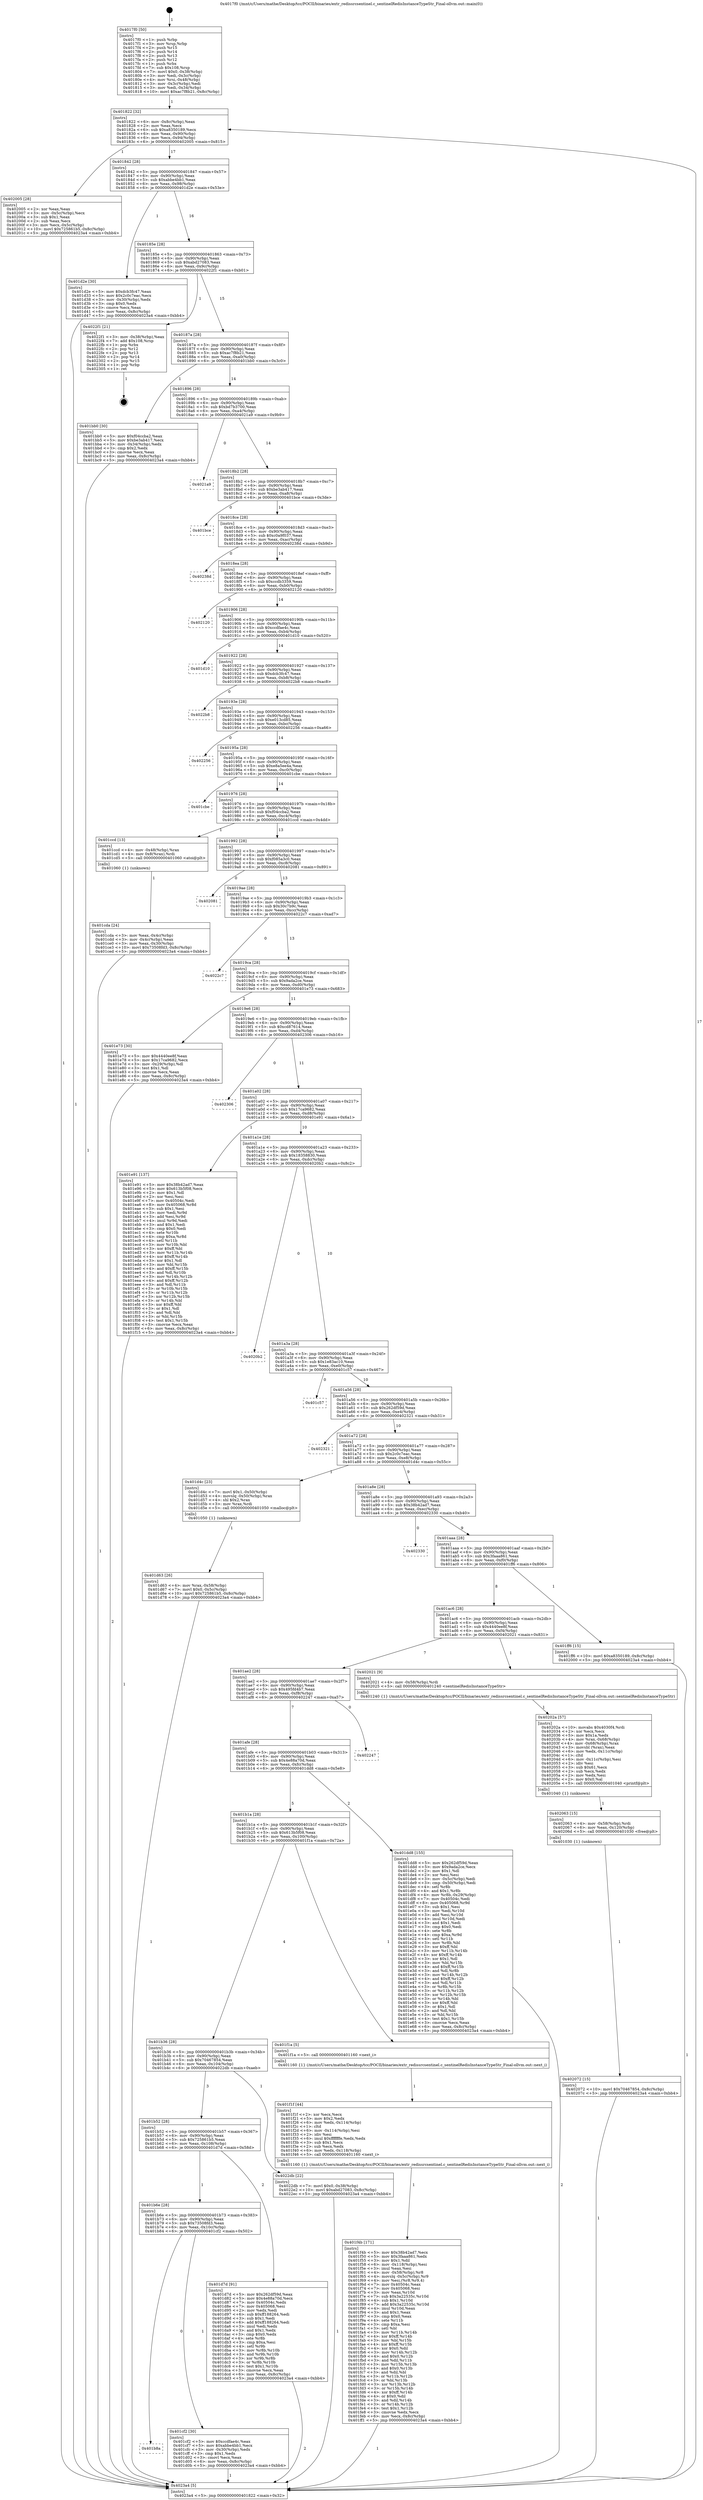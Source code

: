 digraph "0x4017f0" {
  label = "0x4017f0 (/mnt/c/Users/mathe/Desktop/tcc/POCII/binaries/extr_redissrcsentinel.c_sentinelRedisInstanceTypeStr_Final-ollvm.out::main(0))"
  labelloc = "t"
  node[shape=record]

  Entry [label="",width=0.3,height=0.3,shape=circle,fillcolor=black,style=filled]
  "0x401822" [label="{
     0x401822 [32]\l
     | [instrs]\l
     &nbsp;&nbsp;0x401822 \<+6\>: mov -0x8c(%rbp),%eax\l
     &nbsp;&nbsp;0x401828 \<+2\>: mov %eax,%ecx\l
     &nbsp;&nbsp;0x40182a \<+6\>: sub $0xa8350189,%ecx\l
     &nbsp;&nbsp;0x401830 \<+6\>: mov %eax,-0x90(%rbp)\l
     &nbsp;&nbsp;0x401836 \<+6\>: mov %ecx,-0x94(%rbp)\l
     &nbsp;&nbsp;0x40183c \<+6\>: je 0000000000402005 \<main+0x815\>\l
  }"]
  "0x402005" [label="{
     0x402005 [28]\l
     | [instrs]\l
     &nbsp;&nbsp;0x402005 \<+2\>: xor %eax,%eax\l
     &nbsp;&nbsp;0x402007 \<+3\>: mov -0x5c(%rbp),%ecx\l
     &nbsp;&nbsp;0x40200a \<+3\>: sub $0x1,%eax\l
     &nbsp;&nbsp;0x40200d \<+2\>: sub %eax,%ecx\l
     &nbsp;&nbsp;0x40200f \<+3\>: mov %ecx,-0x5c(%rbp)\l
     &nbsp;&nbsp;0x402012 \<+10\>: movl $0x725861b5,-0x8c(%rbp)\l
     &nbsp;&nbsp;0x40201c \<+5\>: jmp 00000000004023a4 \<main+0xbb4\>\l
  }"]
  "0x401842" [label="{
     0x401842 [28]\l
     | [instrs]\l
     &nbsp;&nbsp;0x401842 \<+5\>: jmp 0000000000401847 \<main+0x57\>\l
     &nbsp;&nbsp;0x401847 \<+6\>: mov -0x90(%rbp),%eax\l
     &nbsp;&nbsp;0x40184d \<+5\>: sub $0xabbe4bb1,%eax\l
     &nbsp;&nbsp;0x401852 \<+6\>: mov %eax,-0x98(%rbp)\l
     &nbsp;&nbsp;0x401858 \<+6\>: je 0000000000401d2e \<main+0x53e\>\l
  }"]
  Exit [label="",width=0.3,height=0.3,shape=circle,fillcolor=black,style=filled,peripheries=2]
  "0x401d2e" [label="{
     0x401d2e [30]\l
     | [instrs]\l
     &nbsp;&nbsp;0x401d2e \<+5\>: mov $0xdcb3fc47,%eax\l
     &nbsp;&nbsp;0x401d33 \<+5\>: mov $0x2c0c7eac,%ecx\l
     &nbsp;&nbsp;0x401d38 \<+3\>: mov -0x30(%rbp),%edx\l
     &nbsp;&nbsp;0x401d3b \<+3\>: cmp $0x0,%edx\l
     &nbsp;&nbsp;0x401d3e \<+3\>: cmove %ecx,%eax\l
     &nbsp;&nbsp;0x401d41 \<+6\>: mov %eax,-0x8c(%rbp)\l
     &nbsp;&nbsp;0x401d47 \<+5\>: jmp 00000000004023a4 \<main+0xbb4\>\l
  }"]
  "0x40185e" [label="{
     0x40185e [28]\l
     | [instrs]\l
     &nbsp;&nbsp;0x40185e \<+5\>: jmp 0000000000401863 \<main+0x73\>\l
     &nbsp;&nbsp;0x401863 \<+6\>: mov -0x90(%rbp),%eax\l
     &nbsp;&nbsp;0x401869 \<+5\>: sub $0xabd27083,%eax\l
     &nbsp;&nbsp;0x40186e \<+6\>: mov %eax,-0x9c(%rbp)\l
     &nbsp;&nbsp;0x401874 \<+6\>: je 00000000004022f1 \<main+0xb01\>\l
  }"]
  "0x402072" [label="{
     0x402072 [15]\l
     | [instrs]\l
     &nbsp;&nbsp;0x402072 \<+10\>: movl $0x70467854,-0x8c(%rbp)\l
     &nbsp;&nbsp;0x40207c \<+5\>: jmp 00000000004023a4 \<main+0xbb4\>\l
  }"]
  "0x4022f1" [label="{
     0x4022f1 [21]\l
     | [instrs]\l
     &nbsp;&nbsp;0x4022f1 \<+3\>: mov -0x38(%rbp),%eax\l
     &nbsp;&nbsp;0x4022f4 \<+7\>: add $0x108,%rsp\l
     &nbsp;&nbsp;0x4022fb \<+1\>: pop %rbx\l
     &nbsp;&nbsp;0x4022fc \<+2\>: pop %r12\l
     &nbsp;&nbsp;0x4022fe \<+2\>: pop %r13\l
     &nbsp;&nbsp;0x402300 \<+2\>: pop %r14\l
     &nbsp;&nbsp;0x402302 \<+2\>: pop %r15\l
     &nbsp;&nbsp;0x402304 \<+1\>: pop %rbp\l
     &nbsp;&nbsp;0x402305 \<+1\>: ret\l
  }"]
  "0x40187a" [label="{
     0x40187a [28]\l
     | [instrs]\l
     &nbsp;&nbsp;0x40187a \<+5\>: jmp 000000000040187f \<main+0x8f\>\l
     &nbsp;&nbsp;0x40187f \<+6\>: mov -0x90(%rbp),%eax\l
     &nbsp;&nbsp;0x401885 \<+5\>: sub $0xac7f8b21,%eax\l
     &nbsp;&nbsp;0x40188a \<+6\>: mov %eax,-0xa0(%rbp)\l
     &nbsp;&nbsp;0x401890 \<+6\>: je 0000000000401bb0 \<main+0x3c0\>\l
  }"]
  "0x402063" [label="{
     0x402063 [15]\l
     | [instrs]\l
     &nbsp;&nbsp;0x402063 \<+4\>: mov -0x58(%rbp),%rdi\l
     &nbsp;&nbsp;0x402067 \<+6\>: mov %eax,-0x120(%rbp)\l
     &nbsp;&nbsp;0x40206d \<+5\>: call 0000000000401030 \<free@plt\>\l
     | [calls]\l
     &nbsp;&nbsp;0x401030 \{1\} (unknown)\l
  }"]
  "0x401bb0" [label="{
     0x401bb0 [30]\l
     | [instrs]\l
     &nbsp;&nbsp;0x401bb0 \<+5\>: mov $0xf04ccba2,%eax\l
     &nbsp;&nbsp;0x401bb5 \<+5\>: mov $0xbe3ab417,%ecx\l
     &nbsp;&nbsp;0x401bba \<+3\>: mov -0x34(%rbp),%edx\l
     &nbsp;&nbsp;0x401bbd \<+3\>: cmp $0x2,%edx\l
     &nbsp;&nbsp;0x401bc0 \<+3\>: cmovne %ecx,%eax\l
     &nbsp;&nbsp;0x401bc3 \<+6\>: mov %eax,-0x8c(%rbp)\l
     &nbsp;&nbsp;0x401bc9 \<+5\>: jmp 00000000004023a4 \<main+0xbb4\>\l
  }"]
  "0x401896" [label="{
     0x401896 [28]\l
     | [instrs]\l
     &nbsp;&nbsp;0x401896 \<+5\>: jmp 000000000040189b \<main+0xab\>\l
     &nbsp;&nbsp;0x40189b \<+6\>: mov -0x90(%rbp),%eax\l
     &nbsp;&nbsp;0x4018a1 \<+5\>: sub $0xbd7b3700,%eax\l
     &nbsp;&nbsp;0x4018a6 \<+6\>: mov %eax,-0xa4(%rbp)\l
     &nbsp;&nbsp;0x4018ac \<+6\>: je 00000000004021a9 \<main+0x9b9\>\l
  }"]
  "0x4023a4" [label="{
     0x4023a4 [5]\l
     | [instrs]\l
     &nbsp;&nbsp;0x4023a4 \<+5\>: jmp 0000000000401822 \<main+0x32\>\l
  }"]
  "0x4017f0" [label="{
     0x4017f0 [50]\l
     | [instrs]\l
     &nbsp;&nbsp;0x4017f0 \<+1\>: push %rbp\l
     &nbsp;&nbsp;0x4017f1 \<+3\>: mov %rsp,%rbp\l
     &nbsp;&nbsp;0x4017f4 \<+2\>: push %r15\l
     &nbsp;&nbsp;0x4017f6 \<+2\>: push %r14\l
     &nbsp;&nbsp;0x4017f8 \<+2\>: push %r13\l
     &nbsp;&nbsp;0x4017fa \<+2\>: push %r12\l
     &nbsp;&nbsp;0x4017fc \<+1\>: push %rbx\l
     &nbsp;&nbsp;0x4017fd \<+7\>: sub $0x108,%rsp\l
     &nbsp;&nbsp;0x401804 \<+7\>: movl $0x0,-0x38(%rbp)\l
     &nbsp;&nbsp;0x40180b \<+3\>: mov %edi,-0x3c(%rbp)\l
     &nbsp;&nbsp;0x40180e \<+4\>: mov %rsi,-0x48(%rbp)\l
     &nbsp;&nbsp;0x401812 \<+3\>: mov -0x3c(%rbp),%edi\l
     &nbsp;&nbsp;0x401815 \<+3\>: mov %edi,-0x34(%rbp)\l
     &nbsp;&nbsp;0x401818 \<+10\>: movl $0xac7f8b21,-0x8c(%rbp)\l
  }"]
  "0x40202a" [label="{
     0x40202a [57]\l
     | [instrs]\l
     &nbsp;&nbsp;0x40202a \<+10\>: movabs $0x4030f4,%rdi\l
     &nbsp;&nbsp;0x402034 \<+2\>: xor %ecx,%ecx\l
     &nbsp;&nbsp;0x402036 \<+5\>: mov $0x1a,%edx\l
     &nbsp;&nbsp;0x40203b \<+4\>: mov %rax,-0x68(%rbp)\l
     &nbsp;&nbsp;0x40203f \<+4\>: mov -0x68(%rbp),%rax\l
     &nbsp;&nbsp;0x402043 \<+3\>: movsbl (%rax),%eax\l
     &nbsp;&nbsp;0x402046 \<+6\>: mov %edx,-0x11c(%rbp)\l
     &nbsp;&nbsp;0x40204c \<+1\>: cltd\l
     &nbsp;&nbsp;0x40204d \<+6\>: mov -0x11c(%rbp),%esi\l
     &nbsp;&nbsp;0x402053 \<+2\>: idiv %esi\l
     &nbsp;&nbsp;0x402055 \<+3\>: sub $0x61,%ecx\l
     &nbsp;&nbsp;0x402058 \<+2\>: sub %ecx,%edx\l
     &nbsp;&nbsp;0x40205a \<+2\>: mov %edx,%esi\l
     &nbsp;&nbsp;0x40205c \<+2\>: mov $0x0,%al\l
     &nbsp;&nbsp;0x40205e \<+5\>: call 0000000000401040 \<printf@plt\>\l
     | [calls]\l
     &nbsp;&nbsp;0x401040 \{1\} (unknown)\l
  }"]
  "0x4021a9" [label="{
     0x4021a9\l
  }", style=dashed]
  "0x4018b2" [label="{
     0x4018b2 [28]\l
     | [instrs]\l
     &nbsp;&nbsp;0x4018b2 \<+5\>: jmp 00000000004018b7 \<main+0xc7\>\l
     &nbsp;&nbsp;0x4018b7 \<+6\>: mov -0x90(%rbp),%eax\l
     &nbsp;&nbsp;0x4018bd \<+5\>: sub $0xbe3ab417,%eax\l
     &nbsp;&nbsp;0x4018c2 \<+6\>: mov %eax,-0xa8(%rbp)\l
     &nbsp;&nbsp;0x4018c8 \<+6\>: je 0000000000401bce \<main+0x3de\>\l
  }"]
  "0x401f4b" [label="{
     0x401f4b [171]\l
     | [instrs]\l
     &nbsp;&nbsp;0x401f4b \<+5\>: mov $0x38b42ad7,%ecx\l
     &nbsp;&nbsp;0x401f50 \<+5\>: mov $0x3faaa861,%edx\l
     &nbsp;&nbsp;0x401f55 \<+3\>: mov $0x1,%dil\l
     &nbsp;&nbsp;0x401f58 \<+6\>: mov -0x118(%rbp),%esi\l
     &nbsp;&nbsp;0x401f5e \<+3\>: imul %eax,%esi\l
     &nbsp;&nbsp;0x401f61 \<+4\>: mov -0x58(%rbp),%r8\l
     &nbsp;&nbsp;0x401f65 \<+4\>: movslq -0x5c(%rbp),%r9\l
     &nbsp;&nbsp;0x401f69 \<+4\>: mov %esi,(%r8,%r9,4)\l
     &nbsp;&nbsp;0x401f6d \<+7\>: mov 0x40504c,%eax\l
     &nbsp;&nbsp;0x401f74 \<+7\>: mov 0x405068,%esi\l
     &nbsp;&nbsp;0x401f7b \<+3\>: mov %eax,%r10d\l
     &nbsp;&nbsp;0x401f7e \<+7\>: sub $0x3a22535c,%r10d\l
     &nbsp;&nbsp;0x401f85 \<+4\>: sub $0x1,%r10d\l
     &nbsp;&nbsp;0x401f89 \<+7\>: add $0x3a22535c,%r10d\l
     &nbsp;&nbsp;0x401f90 \<+4\>: imul %r10d,%eax\l
     &nbsp;&nbsp;0x401f94 \<+3\>: and $0x1,%eax\l
     &nbsp;&nbsp;0x401f97 \<+3\>: cmp $0x0,%eax\l
     &nbsp;&nbsp;0x401f9a \<+4\>: sete %r11b\l
     &nbsp;&nbsp;0x401f9e \<+3\>: cmp $0xa,%esi\l
     &nbsp;&nbsp;0x401fa1 \<+3\>: setl %bl\l
     &nbsp;&nbsp;0x401fa4 \<+3\>: mov %r11b,%r14b\l
     &nbsp;&nbsp;0x401fa7 \<+4\>: xor $0xff,%r14b\l
     &nbsp;&nbsp;0x401fab \<+3\>: mov %bl,%r15b\l
     &nbsp;&nbsp;0x401fae \<+4\>: xor $0xff,%r15b\l
     &nbsp;&nbsp;0x401fb2 \<+4\>: xor $0x0,%dil\l
     &nbsp;&nbsp;0x401fb6 \<+3\>: mov %r14b,%r12b\l
     &nbsp;&nbsp;0x401fb9 \<+4\>: and $0x0,%r12b\l
     &nbsp;&nbsp;0x401fbd \<+3\>: and %dil,%r11b\l
     &nbsp;&nbsp;0x401fc0 \<+3\>: mov %r15b,%r13b\l
     &nbsp;&nbsp;0x401fc3 \<+4\>: and $0x0,%r13b\l
     &nbsp;&nbsp;0x401fc7 \<+3\>: and %dil,%bl\l
     &nbsp;&nbsp;0x401fca \<+3\>: or %r11b,%r12b\l
     &nbsp;&nbsp;0x401fcd \<+3\>: or %bl,%r13b\l
     &nbsp;&nbsp;0x401fd0 \<+3\>: xor %r13b,%r12b\l
     &nbsp;&nbsp;0x401fd3 \<+3\>: or %r15b,%r14b\l
     &nbsp;&nbsp;0x401fd6 \<+4\>: xor $0xff,%r14b\l
     &nbsp;&nbsp;0x401fda \<+4\>: or $0x0,%dil\l
     &nbsp;&nbsp;0x401fde \<+3\>: and %dil,%r14b\l
     &nbsp;&nbsp;0x401fe1 \<+3\>: or %r14b,%r12b\l
     &nbsp;&nbsp;0x401fe4 \<+4\>: test $0x1,%r12b\l
     &nbsp;&nbsp;0x401fe8 \<+3\>: cmovne %edx,%ecx\l
     &nbsp;&nbsp;0x401feb \<+6\>: mov %ecx,-0x8c(%rbp)\l
     &nbsp;&nbsp;0x401ff1 \<+5\>: jmp 00000000004023a4 \<main+0xbb4\>\l
  }"]
  "0x401bce" [label="{
     0x401bce\l
  }", style=dashed]
  "0x4018ce" [label="{
     0x4018ce [28]\l
     | [instrs]\l
     &nbsp;&nbsp;0x4018ce \<+5\>: jmp 00000000004018d3 \<main+0xe3\>\l
     &nbsp;&nbsp;0x4018d3 \<+6\>: mov -0x90(%rbp),%eax\l
     &nbsp;&nbsp;0x4018d9 \<+5\>: sub $0xc0a9f037,%eax\l
     &nbsp;&nbsp;0x4018de \<+6\>: mov %eax,-0xac(%rbp)\l
     &nbsp;&nbsp;0x4018e4 \<+6\>: je 000000000040238d \<main+0xb9d\>\l
  }"]
  "0x401f1f" [label="{
     0x401f1f [44]\l
     | [instrs]\l
     &nbsp;&nbsp;0x401f1f \<+2\>: xor %ecx,%ecx\l
     &nbsp;&nbsp;0x401f21 \<+5\>: mov $0x2,%edx\l
     &nbsp;&nbsp;0x401f26 \<+6\>: mov %edx,-0x114(%rbp)\l
     &nbsp;&nbsp;0x401f2c \<+1\>: cltd\l
     &nbsp;&nbsp;0x401f2d \<+6\>: mov -0x114(%rbp),%esi\l
     &nbsp;&nbsp;0x401f33 \<+2\>: idiv %esi\l
     &nbsp;&nbsp;0x401f35 \<+6\>: imul $0xfffffffe,%edx,%edx\l
     &nbsp;&nbsp;0x401f3b \<+3\>: sub $0x1,%ecx\l
     &nbsp;&nbsp;0x401f3e \<+2\>: sub %ecx,%edx\l
     &nbsp;&nbsp;0x401f40 \<+6\>: mov %edx,-0x118(%rbp)\l
     &nbsp;&nbsp;0x401f46 \<+5\>: call 0000000000401160 \<next_i\>\l
     | [calls]\l
     &nbsp;&nbsp;0x401160 \{1\} (/mnt/c/Users/mathe/Desktop/tcc/POCII/binaries/extr_redissrcsentinel.c_sentinelRedisInstanceTypeStr_Final-ollvm.out::next_i)\l
  }"]
  "0x40238d" [label="{
     0x40238d\l
  }", style=dashed]
  "0x4018ea" [label="{
     0x4018ea [28]\l
     | [instrs]\l
     &nbsp;&nbsp;0x4018ea \<+5\>: jmp 00000000004018ef \<main+0xff\>\l
     &nbsp;&nbsp;0x4018ef \<+6\>: mov -0x90(%rbp),%eax\l
     &nbsp;&nbsp;0x4018f5 \<+5\>: sub $0xccdb3359,%eax\l
     &nbsp;&nbsp;0x4018fa \<+6\>: mov %eax,-0xb0(%rbp)\l
     &nbsp;&nbsp;0x401900 \<+6\>: je 0000000000402120 \<main+0x930\>\l
  }"]
  "0x401d63" [label="{
     0x401d63 [26]\l
     | [instrs]\l
     &nbsp;&nbsp;0x401d63 \<+4\>: mov %rax,-0x58(%rbp)\l
     &nbsp;&nbsp;0x401d67 \<+7\>: movl $0x0,-0x5c(%rbp)\l
     &nbsp;&nbsp;0x401d6e \<+10\>: movl $0x725861b5,-0x8c(%rbp)\l
     &nbsp;&nbsp;0x401d78 \<+5\>: jmp 00000000004023a4 \<main+0xbb4\>\l
  }"]
  "0x402120" [label="{
     0x402120\l
  }", style=dashed]
  "0x401906" [label="{
     0x401906 [28]\l
     | [instrs]\l
     &nbsp;&nbsp;0x401906 \<+5\>: jmp 000000000040190b \<main+0x11b\>\l
     &nbsp;&nbsp;0x40190b \<+6\>: mov -0x90(%rbp),%eax\l
     &nbsp;&nbsp;0x401911 \<+5\>: sub $0xccdfae4c,%eax\l
     &nbsp;&nbsp;0x401916 \<+6\>: mov %eax,-0xb4(%rbp)\l
     &nbsp;&nbsp;0x40191c \<+6\>: je 0000000000401d10 \<main+0x520\>\l
  }"]
  "0x401b8a" [label="{
     0x401b8a\l
  }", style=dashed]
  "0x401d10" [label="{
     0x401d10\l
  }", style=dashed]
  "0x401922" [label="{
     0x401922 [28]\l
     | [instrs]\l
     &nbsp;&nbsp;0x401922 \<+5\>: jmp 0000000000401927 \<main+0x137\>\l
     &nbsp;&nbsp;0x401927 \<+6\>: mov -0x90(%rbp),%eax\l
     &nbsp;&nbsp;0x40192d \<+5\>: sub $0xdcb3fc47,%eax\l
     &nbsp;&nbsp;0x401932 \<+6\>: mov %eax,-0xb8(%rbp)\l
     &nbsp;&nbsp;0x401938 \<+6\>: je 00000000004022b8 \<main+0xac8\>\l
  }"]
  "0x401cf2" [label="{
     0x401cf2 [30]\l
     | [instrs]\l
     &nbsp;&nbsp;0x401cf2 \<+5\>: mov $0xccdfae4c,%eax\l
     &nbsp;&nbsp;0x401cf7 \<+5\>: mov $0xabbe4bb1,%ecx\l
     &nbsp;&nbsp;0x401cfc \<+3\>: mov -0x30(%rbp),%edx\l
     &nbsp;&nbsp;0x401cff \<+3\>: cmp $0x1,%edx\l
     &nbsp;&nbsp;0x401d02 \<+3\>: cmovl %ecx,%eax\l
     &nbsp;&nbsp;0x401d05 \<+6\>: mov %eax,-0x8c(%rbp)\l
     &nbsp;&nbsp;0x401d0b \<+5\>: jmp 00000000004023a4 \<main+0xbb4\>\l
  }"]
  "0x4022b8" [label="{
     0x4022b8\l
  }", style=dashed]
  "0x40193e" [label="{
     0x40193e [28]\l
     | [instrs]\l
     &nbsp;&nbsp;0x40193e \<+5\>: jmp 0000000000401943 \<main+0x153\>\l
     &nbsp;&nbsp;0x401943 \<+6\>: mov -0x90(%rbp),%eax\l
     &nbsp;&nbsp;0x401949 \<+5\>: sub $0xe013cd85,%eax\l
     &nbsp;&nbsp;0x40194e \<+6\>: mov %eax,-0xbc(%rbp)\l
     &nbsp;&nbsp;0x401954 \<+6\>: je 0000000000402256 \<main+0xa66\>\l
  }"]
  "0x401b6e" [label="{
     0x401b6e [28]\l
     | [instrs]\l
     &nbsp;&nbsp;0x401b6e \<+5\>: jmp 0000000000401b73 \<main+0x383\>\l
     &nbsp;&nbsp;0x401b73 \<+6\>: mov -0x90(%rbp),%eax\l
     &nbsp;&nbsp;0x401b79 \<+5\>: sub $0x73508fd3,%eax\l
     &nbsp;&nbsp;0x401b7e \<+6\>: mov %eax,-0x10c(%rbp)\l
     &nbsp;&nbsp;0x401b84 \<+6\>: je 0000000000401cf2 \<main+0x502\>\l
  }"]
  "0x402256" [label="{
     0x402256\l
  }", style=dashed]
  "0x40195a" [label="{
     0x40195a [28]\l
     | [instrs]\l
     &nbsp;&nbsp;0x40195a \<+5\>: jmp 000000000040195f \<main+0x16f\>\l
     &nbsp;&nbsp;0x40195f \<+6\>: mov -0x90(%rbp),%eax\l
     &nbsp;&nbsp;0x401965 \<+5\>: sub $0xe8a5ee4a,%eax\l
     &nbsp;&nbsp;0x40196a \<+6\>: mov %eax,-0xc0(%rbp)\l
     &nbsp;&nbsp;0x401970 \<+6\>: je 0000000000401cbe \<main+0x4ce\>\l
  }"]
  "0x401d7d" [label="{
     0x401d7d [91]\l
     | [instrs]\l
     &nbsp;&nbsp;0x401d7d \<+5\>: mov $0x262df59d,%eax\l
     &nbsp;&nbsp;0x401d82 \<+5\>: mov $0x4e88a70d,%ecx\l
     &nbsp;&nbsp;0x401d87 \<+7\>: mov 0x40504c,%edx\l
     &nbsp;&nbsp;0x401d8e \<+7\>: mov 0x405068,%esi\l
     &nbsp;&nbsp;0x401d95 \<+2\>: mov %edx,%edi\l
     &nbsp;&nbsp;0x401d97 \<+6\>: sub $0xff188264,%edi\l
     &nbsp;&nbsp;0x401d9d \<+3\>: sub $0x1,%edi\l
     &nbsp;&nbsp;0x401da0 \<+6\>: add $0xff188264,%edi\l
     &nbsp;&nbsp;0x401da6 \<+3\>: imul %edi,%edx\l
     &nbsp;&nbsp;0x401da9 \<+3\>: and $0x1,%edx\l
     &nbsp;&nbsp;0x401dac \<+3\>: cmp $0x0,%edx\l
     &nbsp;&nbsp;0x401daf \<+4\>: sete %r8b\l
     &nbsp;&nbsp;0x401db3 \<+3\>: cmp $0xa,%esi\l
     &nbsp;&nbsp;0x401db6 \<+4\>: setl %r9b\l
     &nbsp;&nbsp;0x401dba \<+3\>: mov %r8b,%r10b\l
     &nbsp;&nbsp;0x401dbd \<+3\>: and %r9b,%r10b\l
     &nbsp;&nbsp;0x401dc0 \<+3\>: xor %r9b,%r8b\l
     &nbsp;&nbsp;0x401dc3 \<+3\>: or %r8b,%r10b\l
     &nbsp;&nbsp;0x401dc6 \<+4\>: test $0x1,%r10b\l
     &nbsp;&nbsp;0x401dca \<+3\>: cmovne %ecx,%eax\l
     &nbsp;&nbsp;0x401dcd \<+6\>: mov %eax,-0x8c(%rbp)\l
     &nbsp;&nbsp;0x401dd3 \<+5\>: jmp 00000000004023a4 \<main+0xbb4\>\l
  }"]
  "0x401cbe" [label="{
     0x401cbe\l
  }", style=dashed]
  "0x401976" [label="{
     0x401976 [28]\l
     | [instrs]\l
     &nbsp;&nbsp;0x401976 \<+5\>: jmp 000000000040197b \<main+0x18b\>\l
     &nbsp;&nbsp;0x40197b \<+6\>: mov -0x90(%rbp),%eax\l
     &nbsp;&nbsp;0x401981 \<+5\>: sub $0xf04ccba2,%eax\l
     &nbsp;&nbsp;0x401986 \<+6\>: mov %eax,-0xc4(%rbp)\l
     &nbsp;&nbsp;0x40198c \<+6\>: je 0000000000401ccd \<main+0x4dd\>\l
  }"]
  "0x401b52" [label="{
     0x401b52 [28]\l
     | [instrs]\l
     &nbsp;&nbsp;0x401b52 \<+5\>: jmp 0000000000401b57 \<main+0x367\>\l
     &nbsp;&nbsp;0x401b57 \<+6\>: mov -0x90(%rbp),%eax\l
     &nbsp;&nbsp;0x401b5d \<+5\>: sub $0x725861b5,%eax\l
     &nbsp;&nbsp;0x401b62 \<+6\>: mov %eax,-0x108(%rbp)\l
     &nbsp;&nbsp;0x401b68 \<+6\>: je 0000000000401d7d \<main+0x58d\>\l
  }"]
  "0x401ccd" [label="{
     0x401ccd [13]\l
     | [instrs]\l
     &nbsp;&nbsp;0x401ccd \<+4\>: mov -0x48(%rbp),%rax\l
     &nbsp;&nbsp;0x401cd1 \<+4\>: mov 0x8(%rax),%rdi\l
     &nbsp;&nbsp;0x401cd5 \<+5\>: call 0000000000401060 \<atoi@plt\>\l
     | [calls]\l
     &nbsp;&nbsp;0x401060 \{1\} (unknown)\l
  }"]
  "0x401992" [label="{
     0x401992 [28]\l
     | [instrs]\l
     &nbsp;&nbsp;0x401992 \<+5\>: jmp 0000000000401997 \<main+0x1a7\>\l
     &nbsp;&nbsp;0x401997 \<+6\>: mov -0x90(%rbp),%eax\l
     &nbsp;&nbsp;0x40199d \<+5\>: sub $0xf085a3c0,%eax\l
     &nbsp;&nbsp;0x4019a2 \<+6\>: mov %eax,-0xc8(%rbp)\l
     &nbsp;&nbsp;0x4019a8 \<+6\>: je 0000000000402081 \<main+0x891\>\l
  }"]
  "0x401cda" [label="{
     0x401cda [24]\l
     | [instrs]\l
     &nbsp;&nbsp;0x401cda \<+3\>: mov %eax,-0x4c(%rbp)\l
     &nbsp;&nbsp;0x401cdd \<+3\>: mov -0x4c(%rbp),%eax\l
     &nbsp;&nbsp;0x401ce0 \<+3\>: mov %eax,-0x30(%rbp)\l
     &nbsp;&nbsp;0x401ce3 \<+10\>: movl $0x73508fd3,-0x8c(%rbp)\l
     &nbsp;&nbsp;0x401ced \<+5\>: jmp 00000000004023a4 \<main+0xbb4\>\l
  }"]
  "0x4022db" [label="{
     0x4022db [22]\l
     | [instrs]\l
     &nbsp;&nbsp;0x4022db \<+7\>: movl $0x0,-0x38(%rbp)\l
     &nbsp;&nbsp;0x4022e2 \<+10\>: movl $0xabd27083,-0x8c(%rbp)\l
     &nbsp;&nbsp;0x4022ec \<+5\>: jmp 00000000004023a4 \<main+0xbb4\>\l
  }"]
  "0x402081" [label="{
     0x402081\l
  }", style=dashed]
  "0x4019ae" [label="{
     0x4019ae [28]\l
     | [instrs]\l
     &nbsp;&nbsp;0x4019ae \<+5\>: jmp 00000000004019b3 \<main+0x1c3\>\l
     &nbsp;&nbsp;0x4019b3 \<+6\>: mov -0x90(%rbp),%eax\l
     &nbsp;&nbsp;0x4019b9 \<+5\>: sub $0x30c7b9c,%eax\l
     &nbsp;&nbsp;0x4019be \<+6\>: mov %eax,-0xcc(%rbp)\l
     &nbsp;&nbsp;0x4019c4 \<+6\>: je 00000000004022c7 \<main+0xad7\>\l
  }"]
  "0x401b36" [label="{
     0x401b36 [28]\l
     | [instrs]\l
     &nbsp;&nbsp;0x401b36 \<+5\>: jmp 0000000000401b3b \<main+0x34b\>\l
     &nbsp;&nbsp;0x401b3b \<+6\>: mov -0x90(%rbp),%eax\l
     &nbsp;&nbsp;0x401b41 \<+5\>: sub $0x70467854,%eax\l
     &nbsp;&nbsp;0x401b46 \<+6\>: mov %eax,-0x104(%rbp)\l
     &nbsp;&nbsp;0x401b4c \<+6\>: je 00000000004022db \<main+0xaeb\>\l
  }"]
  "0x4022c7" [label="{
     0x4022c7\l
  }", style=dashed]
  "0x4019ca" [label="{
     0x4019ca [28]\l
     | [instrs]\l
     &nbsp;&nbsp;0x4019ca \<+5\>: jmp 00000000004019cf \<main+0x1df\>\l
     &nbsp;&nbsp;0x4019cf \<+6\>: mov -0x90(%rbp),%eax\l
     &nbsp;&nbsp;0x4019d5 \<+5\>: sub $0x9ada2ce,%eax\l
     &nbsp;&nbsp;0x4019da \<+6\>: mov %eax,-0xd0(%rbp)\l
     &nbsp;&nbsp;0x4019e0 \<+6\>: je 0000000000401e73 \<main+0x683\>\l
  }"]
  "0x401f1a" [label="{
     0x401f1a [5]\l
     | [instrs]\l
     &nbsp;&nbsp;0x401f1a \<+5\>: call 0000000000401160 \<next_i\>\l
     | [calls]\l
     &nbsp;&nbsp;0x401160 \{1\} (/mnt/c/Users/mathe/Desktop/tcc/POCII/binaries/extr_redissrcsentinel.c_sentinelRedisInstanceTypeStr_Final-ollvm.out::next_i)\l
  }"]
  "0x401e73" [label="{
     0x401e73 [30]\l
     | [instrs]\l
     &nbsp;&nbsp;0x401e73 \<+5\>: mov $0x4440ee8f,%eax\l
     &nbsp;&nbsp;0x401e78 \<+5\>: mov $0x17ca9682,%ecx\l
     &nbsp;&nbsp;0x401e7d \<+3\>: mov -0x29(%rbp),%dl\l
     &nbsp;&nbsp;0x401e80 \<+3\>: test $0x1,%dl\l
     &nbsp;&nbsp;0x401e83 \<+3\>: cmovne %ecx,%eax\l
     &nbsp;&nbsp;0x401e86 \<+6\>: mov %eax,-0x8c(%rbp)\l
     &nbsp;&nbsp;0x401e8c \<+5\>: jmp 00000000004023a4 \<main+0xbb4\>\l
  }"]
  "0x4019e6" [label="{
     0x4019e6 [28]\l
     | [instrs]\l
     &nbsp;&nbsp;0x4019e6 \<+5\>: jmp 00000000004019eb \<main+0x1fb\>\l
     &nbsp;&nbsp;0x4019eb \<+6\>: mov -0x90(%rbp),%eax\l
     &nbsp;&nbsp;0x4019f1 \<+5\>: sub $0xcd87614,%eax\l
     &nbsp;&nbsp;0x4019f6 \<+6\>: mov %eax,-0xd4(%rbp)\l
     &nbsp;&nbsp;0x4019fc \<+6\>: je 0000000000402306 \<main+0xb16\>\l
  }"]
  "0x401b1a" [label="{
     0x401b1a [28]\l
     | [instrs]\l
     &nbsp;&nbsp;0x401b1a \<+5\>: jmp 0000000000401b1f \<main+0x32f\>\l
     &nbsp;&nbsp;0x401b1f \<+6\>: mov -0x90(%rbp),%eax\l
     &nbsp;&nbsp;0x401b25 \<+5\>: sub $0x613b5f08,%eax\l
     &nbsp;&nbsp;0x401b2a \<+6\>: mov %eax,-0x100(%rbp)\l
     &nbsp;&nbsp;0x401b30 \<+6\>: je 0000000000401f1a \<main+0x72a\>\l
  }"]
  "0x402306" [label="{
     0x402306\l
  }", style=dashed]
  "0x401a02" [label="{
     0x401a02 [28]\l
     | [instrs]\l
     &nbsp;&nbsp;0x401a02 \<+5\>: jmp 0000000000401a07 \<main+0x217\>\l
     &nbsp;&nbsp;0x401a07 \<+6\>: mov -0x90(%rbp),%eax\l
     &nbsp;&nbsp;0x401a0d \<+5\>: sub $0x17ca9682,%eax\l
     &nbsp;&nbsp;0x401a12 \<+6\>: mov %eax,-0xd8(%rbp)\l
     &nbsp;&nbsp;0x401a18 \<+6\>: je 0000000000401e91 \<main+0x6a1\>\l
  }"]
  "0x401dd8" [label="{
     0x401dd8 [155]\l
     | [instrs]\l
     &nbsp;&nbsp;0x401dd8 \<+5\>: mov $0x262df59d,%eax\l
     &nbsp;&nbsp;0x401ddd \<+5\>: mov $0x9ada2ce,%ecx\l
     &nbsp;&nbsp;0x401de2 \<+2\>: mov $0x1,%dl\l
     &nbsp;&nbsp;0x401de4 \<+2\>: xor %esi,%esi\l
     &nbsp;&nbsp;0x401de6 \<+3\>: mov -0x5c(%rbp),%edi\l
     &nbsp;&nbsp;0x401de9 \<+3\>: cmp -0x50(%rbp),%edi\l
     &nbsp;&nbsp;0x401dec \<+4\>: setl %r8b\l
     &nbsp;&nbsp;0x401df0 \<+4\>: and $0x1,%r8b\l
     &nbsp;&nbsp;0x401df4 \<+4\>: mov %r8b,-0x29(%rbp)\l
     &nbsp;&nbsp;0x401df8 \<+7\>: mov 0x40504c,%edi\l
     &nbsp;&nbsp;0x401dff \<+8\>: mov 0x405068,%r9d\l
     &nbsp;&nbsp;0x401e07 \<+3\>: sub $0x1,%esi\l
     &nbsp;&nbsp;0x401e0a \<+3\>: mov %edi,%r10d\l
     &nbsp;&nbsp;0x401e0d \<+3\>: add %esi,%r10d\l
     &nbsp;&nbsp;0x401e10 \<+4\>: imul %r10d,%edi\l
     &nbsp;&nbsp;0x401e14 \<+3\>: and $0x1,%edi\l
     &nbsp;&nbsp;0x401e17 \<+3\>: cmp $0x0,%edi\l
     &nbsp;&nbsp;0x401e1a \<+4\>: sete %r8b\l
     &nbsp;&nbsp;0x401e1e \<+4\>: cmp $0xa,%r9d\l
     &nbsp;&nbsp;0x401e22 \<+4\>: setl %r11b\l
     &nbsp;&nbsp;0x401e26 \<+3\>: mov %r8b,%bl\l
     &nbsp;&nbsp;0x401e29 \<+3\>: xor $0xff,%bl\l
     &nbsp;&nbsp;0x401e2c \<+3\>: mov %r11b,%r14b\l
     &nbsp;&nbsp;0x401e2f \<+4\>: xor $0xff,%r14b\l
     &nbsp;&nbsp;0x401e33 \<+3\>: xor $0x1,%dl\l
     &nbsp;&nbsp;0x401e36 \<+3\>: mov %bl,%r15b\l
     &nbsp;&nbsp;0x401e39 \<+4\>: and $0xff,%r15b\l
     &nbsp;&nbsp;0x401e3d \<+3\>: and %dl,%r8b\l
     &nbsp;&nbsp;0x401e40 \<+3\>: mov %r14b,%r12b\l
     &nbsp;&nbsp;0x401e43 \<+4\>: and $0xff,%r12b\l
     &nbsp;&nbsp;0x401e47 \<+3\>: and %dl,%r11b\l
     &nbsp;&nbsp;0x401e4a \<+3\>: or %r8b,%r15b\l
     &nbsp;&nbsp;0x401e4d \<+3\>: or %r11b,%r12b\l
     &nbsp;&nbsp;0x401e50 \<+3\>: xor %r12b,%r15b\l
     &nbsp;&nbsp;0x401e53 \<+3\>: or %r14b,%bl\l
     &nbsp;&nbsp;0x401e56 \<+3\>: xor $0xff,%bl\l
     &nbsp;&nbsp;0x401e59 \<+3\>: or $0x1,%dl\l
     &nbsp;&nbsp;0x401e5c \<+2\>: and %dl,%bl\l
     &nbsp;&nbsp;0x401e5e \<+3\>: or %bl,%r15b\l
     &nbsp;&nbsp;0x401e61 \<+4\>: test $0x1,%r15b\l
     &nbsp;&nbsp;0x401e65 \<+3\>: cmovne %ecx,%eax\l
     &nbsp;&nbsp;0x401e68 \<+6\>: mov %eax,-0x8c(%rbp)\l
     &nbsp;&nbsp;0x401e6e \<+5\>: jmp 00000000004023a4 \<main+0xbb4\>\l
  }"]
  "0x401e91" [label="{
     0x401e91 [137]\l
     | [instrs]\l
     &nbsp;&nbsp;0x401e91 \<+5\>: mov $0x38b42ad7,%eax\l
     &nbsp;&nbsp;0x401e96 \<+5\>: mov $0x613b5f08,%ecx\l
     &nbsp;&nbsp;0x401e9b \<+2\>: mov $0x1,%dl\l
     &nbsp;&nbsp;0x401e9d \<+2\>: xor %esi,%esi\l
     &nbsp;&nbsp;0x401e9f \<+7\>: mov 0x40504c,%edi\l
     &nbsp;&nbsp;0x401ea6 \<+8\>: mov 0x405068,%r8d\l
     &nbsp;&nbsp;0x401eae \<+3\>: sub $0x1,%esi\l
     &nbsp;&nbsp;0x401eb1 \<+3\>: mov %edi,%r9d\l
     &nbsp;&nbsp;0x401eb4 \<+3\>: add %esi,%r9d\l
     &nbsp;&nbsp;0x401eb7 \<+4\>: imul %r9d,%edi\l
     &nbsp;&nbsp;0x401ebb \<+3\>: and $0x1,%edi\l
     &nbsp;&nbsp;0x401ebe \<+3\>: cmp $0x0,%edi\l
     &nbsp;&nbsp;0x401ec1 \<+4\>: sete %r10b\l
     &nbsp;&nbsp;0x401ec5 \<+4\>: cmp $0xa,%r8d\l
     &nbsp;&nbsp;0x401ec9 \<+4\>: setl %r11b\l
     &nbsp;&nbsp;0x401ecd \<+3\>: mov %r10b,%bl\l
     &nbsp;&nbsp;0x401ed0 \<+3\>: xor $0xff,%bl\l
     &nbsp;&nbsp;0x401ed3 \<+3\>: mov %r11b,%r14b\l
     &nbsp;&nbsp;0x401ed6 \<+4\>: xor $0xff,%r14b\l
     &nbsp;&nbsp;0x401eda \<+3\>: xor $0x1,%dl\l
     &nbsp;&nbsp;0x401edd \<+3\>: mov %bl,%r15b\l
     &nbsp;&nbsp;0x401ee0 \<+4\>: and $0xff,%r15b\l
     &nbsp;&nbsp;0x401ee4 \<+3\>: and %dl,%r10b\l
     &nbsp;&nbsp;0x401ee7 \<+3\>: mov %r14b,%r12b\l
     &nbsp;&nbsp;0x401eea \<+4\>: and $0xff,%r12b\l
     &nbsp;&nbsp;0x401eee \<+3\>: and %dl,%r11b\l
     &nbsp;&nbsp;0x401ef1 \<+3\>: or %r10b,%r15b\l
     &nbsp;&nbsp;0x401ef4 \<+3\>: or %r11b,%r12b\l
     &nbsp;&nbsp;0x401ef7 \<+3\>: xor %r12b,%r15b\l
     &nbsp;&nbsp;0x401efa \<+3\>: or %r14b,%bl\l
     &nbsp;&nbsp;0x401efd \<+3\>: xor $0xff,%bl\l
     &nbsp;&nbsp;0x401f00 \<+3\>: or $0x1,%dl\l
     &nbsp;&nbsp;0x401f03 \<+2\>: and %dl,%bl\l
     &nbsp;&nbsp;0x401f05 \<+3\>: or %bl,%r15b\l
     &nbsp;&nbsp;0x401f08 \<+4\>: test $0x1,%r15b\l
     &nbsp;&nbsp;0x401f0c \<+3\>: cmovne %ecx,%eax\l
     &nbsp;&nbsp;0x401f0f \<+6\>: mov %eax,-0x8c(%rbp)\l
     &nbsp;&nbsp;0x401f15 \<+5\>: jmp 00000000004023a4 \<main+0xbb4\>\l
  }"]
  "0x401a1e" [label="{
     0x401a1e [28]\l
     | [instrs]\l
     &nbsp;&nbsp;0x401a1e \<+5\>: jmp 0000000000401a23 \<main+0x233\>\l
     &nbsp;&nbsp;0x401a23 \<+6\>: mov -0x90(%rbp),%eax\l
     &nbsp;&nbsp;0x401a29 \<+5\>: sub $0x18358830,%eax\l
     &nbsp;&nbsp;0x401a2e \<+6\>: mov %eax,-0xdc(%rbp)\l
     &nbsp;&nbsp;0x401a34 \<+6\>: je 00000000004020b2 \<main+0x8c2\>\l
  }"]
  "0x401afe" [label="{
     0x401afe [28]\l
     | [instrs]\l
     &nbsp;&nbsp;0x401afe \<+5\>: jmp 0000000000401b03 \<main+0x313\>\l
     &nbsp;&nbsp;0x401b03 \<+6\>: mov -0x90(%rbp),%eax\l
     &nbsp;&nbsp;0x401b09 \<+5\>: sub $0x4e88a70d,%eax\l
     &nbsp;&nbsp;0x401b0e \<+6\>: mov %eax,-0xfc(%rbp)\l
     &nbsp;&nbsp;0x401b14 \<+6\>: je 0000000000401dd8 \<main+0x5e8\>\l
  }"]
  "0x4020b2" [label="{
     0x4020b2\l
  }", style=dashed]
  "0x401a3a" [label="{
     0x401a3a [28]\l
     | [instrs]\l
     &nbsp;&nbsp;0x401a3a \<+5\>: jmp 0000000000401a3f \<main+0x24f\>\l
     &nbsp;&nbsp;0x401a3f \<+6\>: mov -0x90(%rbp),%eax\l
     &nbsp;&nbsp;0x401a45 \<+5\>: sub $0x1e83ac10,%eax\l
     &nbsp;&nbsp;0x401a4a \<+6\>: mov %eax,-0xe0(%rbp)\l
     &nbsp;&nbsp;0x401a50 \<+6\>: je 0000000000401c57 \<main+0x467\>\l
  }"]
  "0x402247" [label="{
     0x402247\l
  }", style=dashed]
  "0x401c57" [label="{
     0x401c57\l
  }", style=dashed]
  "0x401a56" [label="{
     0x401a56 [28]\l
     | [instrs]\l
     &nbsp;&nbsp;0x401a56 \<+5\>: jmp 0000000000401a5b \<main+0x26b\>\l
     &nbsp;&nbsp;0x401a5b \<+6\>: mov -0x90(%rbp),%eax\l
     &nbsp;&nbsp;0x401a61 \<+5\>: sub $0x262df59d,%eax\l
     &nbsp;&nbsp;0x401a66 \<+6\>: mov %eax,-0xe4(%rbp)\l
     &nbsp;&nbsp;0x401a6c \<+6\>: je 0000000000402321 \<main+0xb31\>\l
  }"]
  "0x401ae2" [label="{
     0x401ae2 [28]\l
     | [instrs]\l
     &nbsp;&nbsp;0x401ae2 \<+5\>: jmp 0000000000401ae7 \<main+0x2f7\>\l
     &nbsp;&nbsp;0x401ae7 \<+6\>: mov -0x90(%rbp),%eax\l
     &nbsp;&nbsp;0x401aed \<+5\>: sub $0x495fd4b7,%eax\l
     &nbsp;&nbsp;0x401af2 \<+6\>: mov %eax,-0xf8(%rbp)\l
     &nbsp;&nbsp;0x401af8 \<+6\>: je 0000000000402247 \<main+0xa57\>\l
  }"]
  "0x402321" [label="{
     0x402321\l
  }", style=dashed]
  "0x401a72" [label="{
     0x401a72 [28]\l
     | [instrs]\l
     &nbsp;&nbsp;0x401a72 \<+5\>: jmp 0000000000401a77 \<main+0x287\>\l
     &nbsp;&nbsp;0x401a77 \<+6\>: mov -0x90(%rbp),%eax\l
     &nbsp;&nbsp;0x401a7d \<+5\>: sub $0x2c0c7eac,%eax\l
     &nbsp;&nbsp;0x401a82 \<+6\>: mov %eax,-0xe8(%rbp)\l
     &nbsp;&nbsp;0x401a88 \<+6\>: je 0000000000401d4c \<main+0x55c\>\l
  }"]
  "0x402021" [label="{
     0x402021 [9]\l
     | [instrs]\l
     &nbsp;&nbsp;0x402021 \<+4\>: mov -0x58(%rbp),%rdi\l
     &nbsp;&nbsp;0x402025 \<+5\>: call 0000000000401240 \<sentinelRedisInstanceTypeStr\>\l
     | [calls]\l
     &nbsp;&nbsp;0x401240 \{1\} (/mnt/c/Users/mathe/Desktop/tcc/POCII/binaries/extr_redissrcsentinel.c_sentinelRedisInstanceTypeStr_Final-ollvm.out::sentinelRedisInstanceTypeStr)\l
  }"]
  "0x401d4c" [label="{
     0x401d4c [23]\l
     | [instrs]\l
     &nbsp;&nbsp;0x401d4c \<+7\>: movl $0x1,-0x50(%rbp)\l
     &nbsp;&nbsp;0x401d53 \<+4\>: movslq -0x50(%rbp),%rax\l
     &nbsp;&nbsp;0x401d57 \<+4\>: shl $0x2,%rax\l
     &nbsp;&nbsp;0x401d5b \<+3\>: mov %rax,%rdi\l
     &nbsp;&nbsp;0x401d5e \<+5\>: call 0000000000401050 \<malloc@plt\>\l
     | [calls]\l
     &nbsp;&nbsp;0x401050 \{1\} (unknown)\l
  }"]
  "0x401a8e" [label="{
     0x401a8e [28]\l
     | [instrs]\l
     &nbsp;&nbsp;0x401a8e \<+5\>: jmp 0000000000401a93 \<main+0x2a3\>\l
     &nbsp;&nbsp;0x401a93 \<+6\>: mov -0x90(%rbp),%eax\l
     &nbsp;&nbsp;0x401a99 \<+5\>: sub $0x38b42ad7,%eax\l
     &nbsp;&nbsp;0x401a9e \<+6\>: mov %eax,-0xec(%rbp)\l
     &nbsp;&nbsp;0x401aa4 \<+6\>: je 0000000000402330 \<main+0xb40\>\l
  }"]
  "0x401ac6" [label="{
     0x401ac6 [28]\l
     | [instrs]\l
     &nbsp;&nbsp;0x401ac6 \<+5\>: jmp 0000000000401acb \<main+0x2db\>\l
     &nbsp;&nbsp;0x401acb \<+6\>: mov -0x90(%rbp),%eax\l
     &nbsp;&nbsp;0x401ad1 \<+5\>: sub $0x4440ee8f,%eax\l
     &nbsp;&nbsp;0x401ad6 \<+6\>: mov %eax,-0xf4(%rbp)\l
     &nbsp;&nbsp;0x401adc \<+6\>: je 0000000000402021 \<main+0x831\>\l
  }"]
  "0x402330" [label="{
     0x402330\l
  }", style=dashed]
  "0x401aaa" [label="{
     0x401aaa [28]\l
     | [instrs]\l
     &nbsp;&nbsp;0x401aaa \<+5\>: jmp 0000000000401aaf \<main+0x2bf\>\l
     &nbsp;&nbsp;0x401aaf \<+6\>: mov -0x90(%rbp),%eax\l
     &nbsp;&nbsp;0x401ab5 \<+5\>: sub $0x3faaa861,%eax\l
     &nbsp;&nbsp;0x401aba \<+6\>: mov %eax,-0xf0(%rbp)\l
     &nbsp;&nbsp;0x401ac0 \<+6\>: je 0000000000401ff6 \<main+0x806\>\l
  }"]
  "0x401ff6" [label="{
     0x401ff6 [15]\l
     | [instrs]\l
     &nbsp;&nbsp;0x401ff6 \<+10\>: movl $0xa8350189,-0x8c(%rbp)\l
     &nbsp;&nbsp;0x402000 \<+5\>: jmp 00000000004023a4 \<main+0xbb4\>\l
  }"]
  Entry -> "0x4017f0" [label=" 1"]
  "0x401822" -> "0x402005" [label=" 1"]
  "0x401822" -> "0x401842" [label=" 17"]
  "0x4022f1" -> Exit [label=" 1"]
  "0x401842" -> "0x401d2e" [label=" 1"]
  "0x401842" -> "0x40185e" [label=" 16"]
  "0x4022db" -> "0x4023a4" [label=" 1"]
  "0x40185e" -> "0x4022f1" [label=" 1"]
  "0x40185e" -> "0x40187a" [label=" 15"]
  "0x402072" -> "0x4023a4" [label=" 1"]
  "0x40187a" -> "0x401bb0" [label=" 1"]
  "0x40187a" -> "0x401896" [label=" 14"]
  "0x401bb0" -> "0x4023a4" [label=" 1"]
  "0x4017f0" -> "0x401822" [label=" 1"]
  "0x4023a4" -> "0x401822" [label=" 17"]
  "0x402063" -> "0x402072" [label=" 1"]
  "0x401896" -> "0x4021a9" [label=" 0"]
  "0x401896" -> "0x4018b2" [label=" 14"]
  "0x40202a" -> "0x402063" [label=" 1"]
  "0x4018b2" -> "0x401bce" [label=" 0"]
  "0x4018b2" -> "0x4018ce" [label=" 14"]
  "0x402021" -> "0x40202a" [label=" 1"]
  "0x4018ce" -> "0x40238d" [label=" 0"]
  "0x4018ce" -> "0x4018ea" [label=" 14"]
  "0x402005" -> "0x4023a4" [label=" 1"]
  "0x4018ea" -> "0x402120" [label=" 0"]
  "0x4018ea" -> "0x401906" [label=" 14"]
  "0x401ff6" -> "0x4023a4" [label=" 1"]
  "0x401906" -> "0x401d10" [label=" 0"]
  "0x401906" -> "0x401922" [label=" 14"]
  "0x401f4b" -> "0x4023a4" [label=" 1"]
  "0x401922" -> "0x4022b8" [label=" 0"]
  "0x401922" -> "0x40193e" [label=" 14"]
  "0x401f1f" -> "0x401f4b" [label=" 1"]
  "0x40193e" -> "0x402256" [label=" 0"]
  "0x40193e" -> "0x40195a" [label=" 14"]
  "0x401e91" -> "0x4023a4" [label=" 1"]
  "0x40195a" -> "0x401cbe" [label=" 0"]
  "0x40195a" -> "0x401976" [label=" 14"]
  "0x401e73" -> "0x4023a4" [label=" 2"]
  "0x401976" -> "0x401ccd" [label=" 1"]
  "0x401976" -> "0x401992" [label=" 13"]
  "0x401ccd" -> "0x401cda" [label=" 1"]
  "0x401cda" -> "0x4023a4" [label=" 1"]
  "0x401d7d" -> "0x4023a4" [label=" 2"]
  "0x401992" -> "0x402081" [label=" 0"]
  "0x401992" -> "0x4019ae" [label=" 13"]
  "0x401d63" -> "0x4023a4" [label=" 1"]
  "0x4019ae" -> "0x4022c7" [label=" 0"]
  "0x4019ae" -> "0x4019ca" [label=" 13"]
  "0x401d2e" -> "0x4023a4" [label=" 1"]
  "0x4019ca" -> "0x401e73" [label=" 2"]
  "0x4019ca" -> "0x4019e6" [label=" 11"]
  "0x401cf2" -> "0x4023a4" [label=" 1"]
  "0x4019e6" -> "0x402306" [label=" 0"]
  "0x4019e6" -> "0x401a02" [label=" 11"]
  "0x401b6e" -> "0x401cf2" [label=" 1"]
  "0x401a02" -> "0x401e91" [label=" 1"]
  "0x401a02" -> "0x401a1e" [label=" 10"]
  "0x401f1a" -> "0x401f1f" [label=" 1"]
  "0x401a1e" -> "0x4020b2" [label=" 0"]
  "0x401a1e" -> "0x401a3a" [label=" 10"]
  "0x401b52" -> "0x401d7d" [label=" 2"]
  "0x401a3a" -> "0x401c57" [label=" 0"]
  "0x401a3a" -> "0x401a56" [label=" 10"]
  "0x401dd8" -> "0x4023a4" [label=" 2"]
  "0x401a56" -> "0x402321" [label=" 0"]
  "0x401a56" -> "0x401a72" [label=" 10"]
  "0x401b36" -> "0x4022db" [label=" 1"]
  "0x401a72" -> "0x401d4c" [label=" 1"]
  "0x401a72" -> "0x401a8e" [label=" 9"]
  "0x401d4c" -> "0x401d63" [label=" 1"]
  "0x401a8e" -> "0x402330" [label=" 0"]
  "0x401a8e" -> "0x401aaa" [label=" 9"]
  "0x401b1a" -> "0x401f1a" [label=" 1"]
  "0x401aaa" -> "0x401ff6" [label=" 1"]
  "0x401aaa" -> "0x401ac6" [label=" 8"]
  "0x401b1a" -> "0x401b36" [label=" 4"]
  "0x401ac6" -> "0x402021" [label=" 1"]
  "0x401ac6" -> "0x401ae2" [label=" 7"]
  "0x401b36" -> "0x401b52" [label=" 3"]
  "0x401ae2" -> "0x402247" [label=" 0"]
  "0x401ae2" -> "0x401afe" [label=" 7"]
  "0x401b52" -> "0x401b6e" [label=" 1"]
  "0x401afe" -> "0x401dd8" [label=" 2"]
  "0x401afe" -> "0x401b1a" [label=" 5"]
  "0x401b6e" -> "0x401b8a" [label=" 0"]
}
